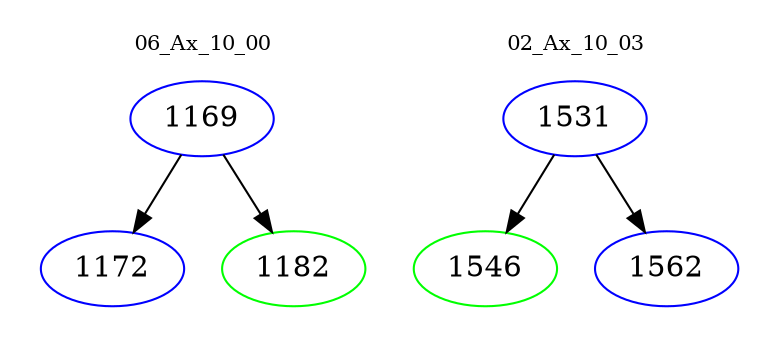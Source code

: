 digraph{
subgraph cluster_0 {
color = white
label = "06_Ax_10_00";
fontsize=10;
T0_1169 [label="1169", color="blue"]
T0_1169 -> T0_1172 [color="black"]
T0_1172 [label="1172", color="blue"]
T0_1169 -> T0_1182 [color="black"]
T0_1182 [label="1182", color="green"]
}
subgraph cluster_1 {
color = white
label = "02_Ax_10_03";
fontsize=10;
T1_1531 [label="1531", color="blue"]
T1_1531 -> T1_1546 [color="black"]
T1_1546 [label="1546", color="green"]
T1_1531 -> T1_1562 [color="black"]
T1_1562 [label="1562", color="blue"]
}
}
